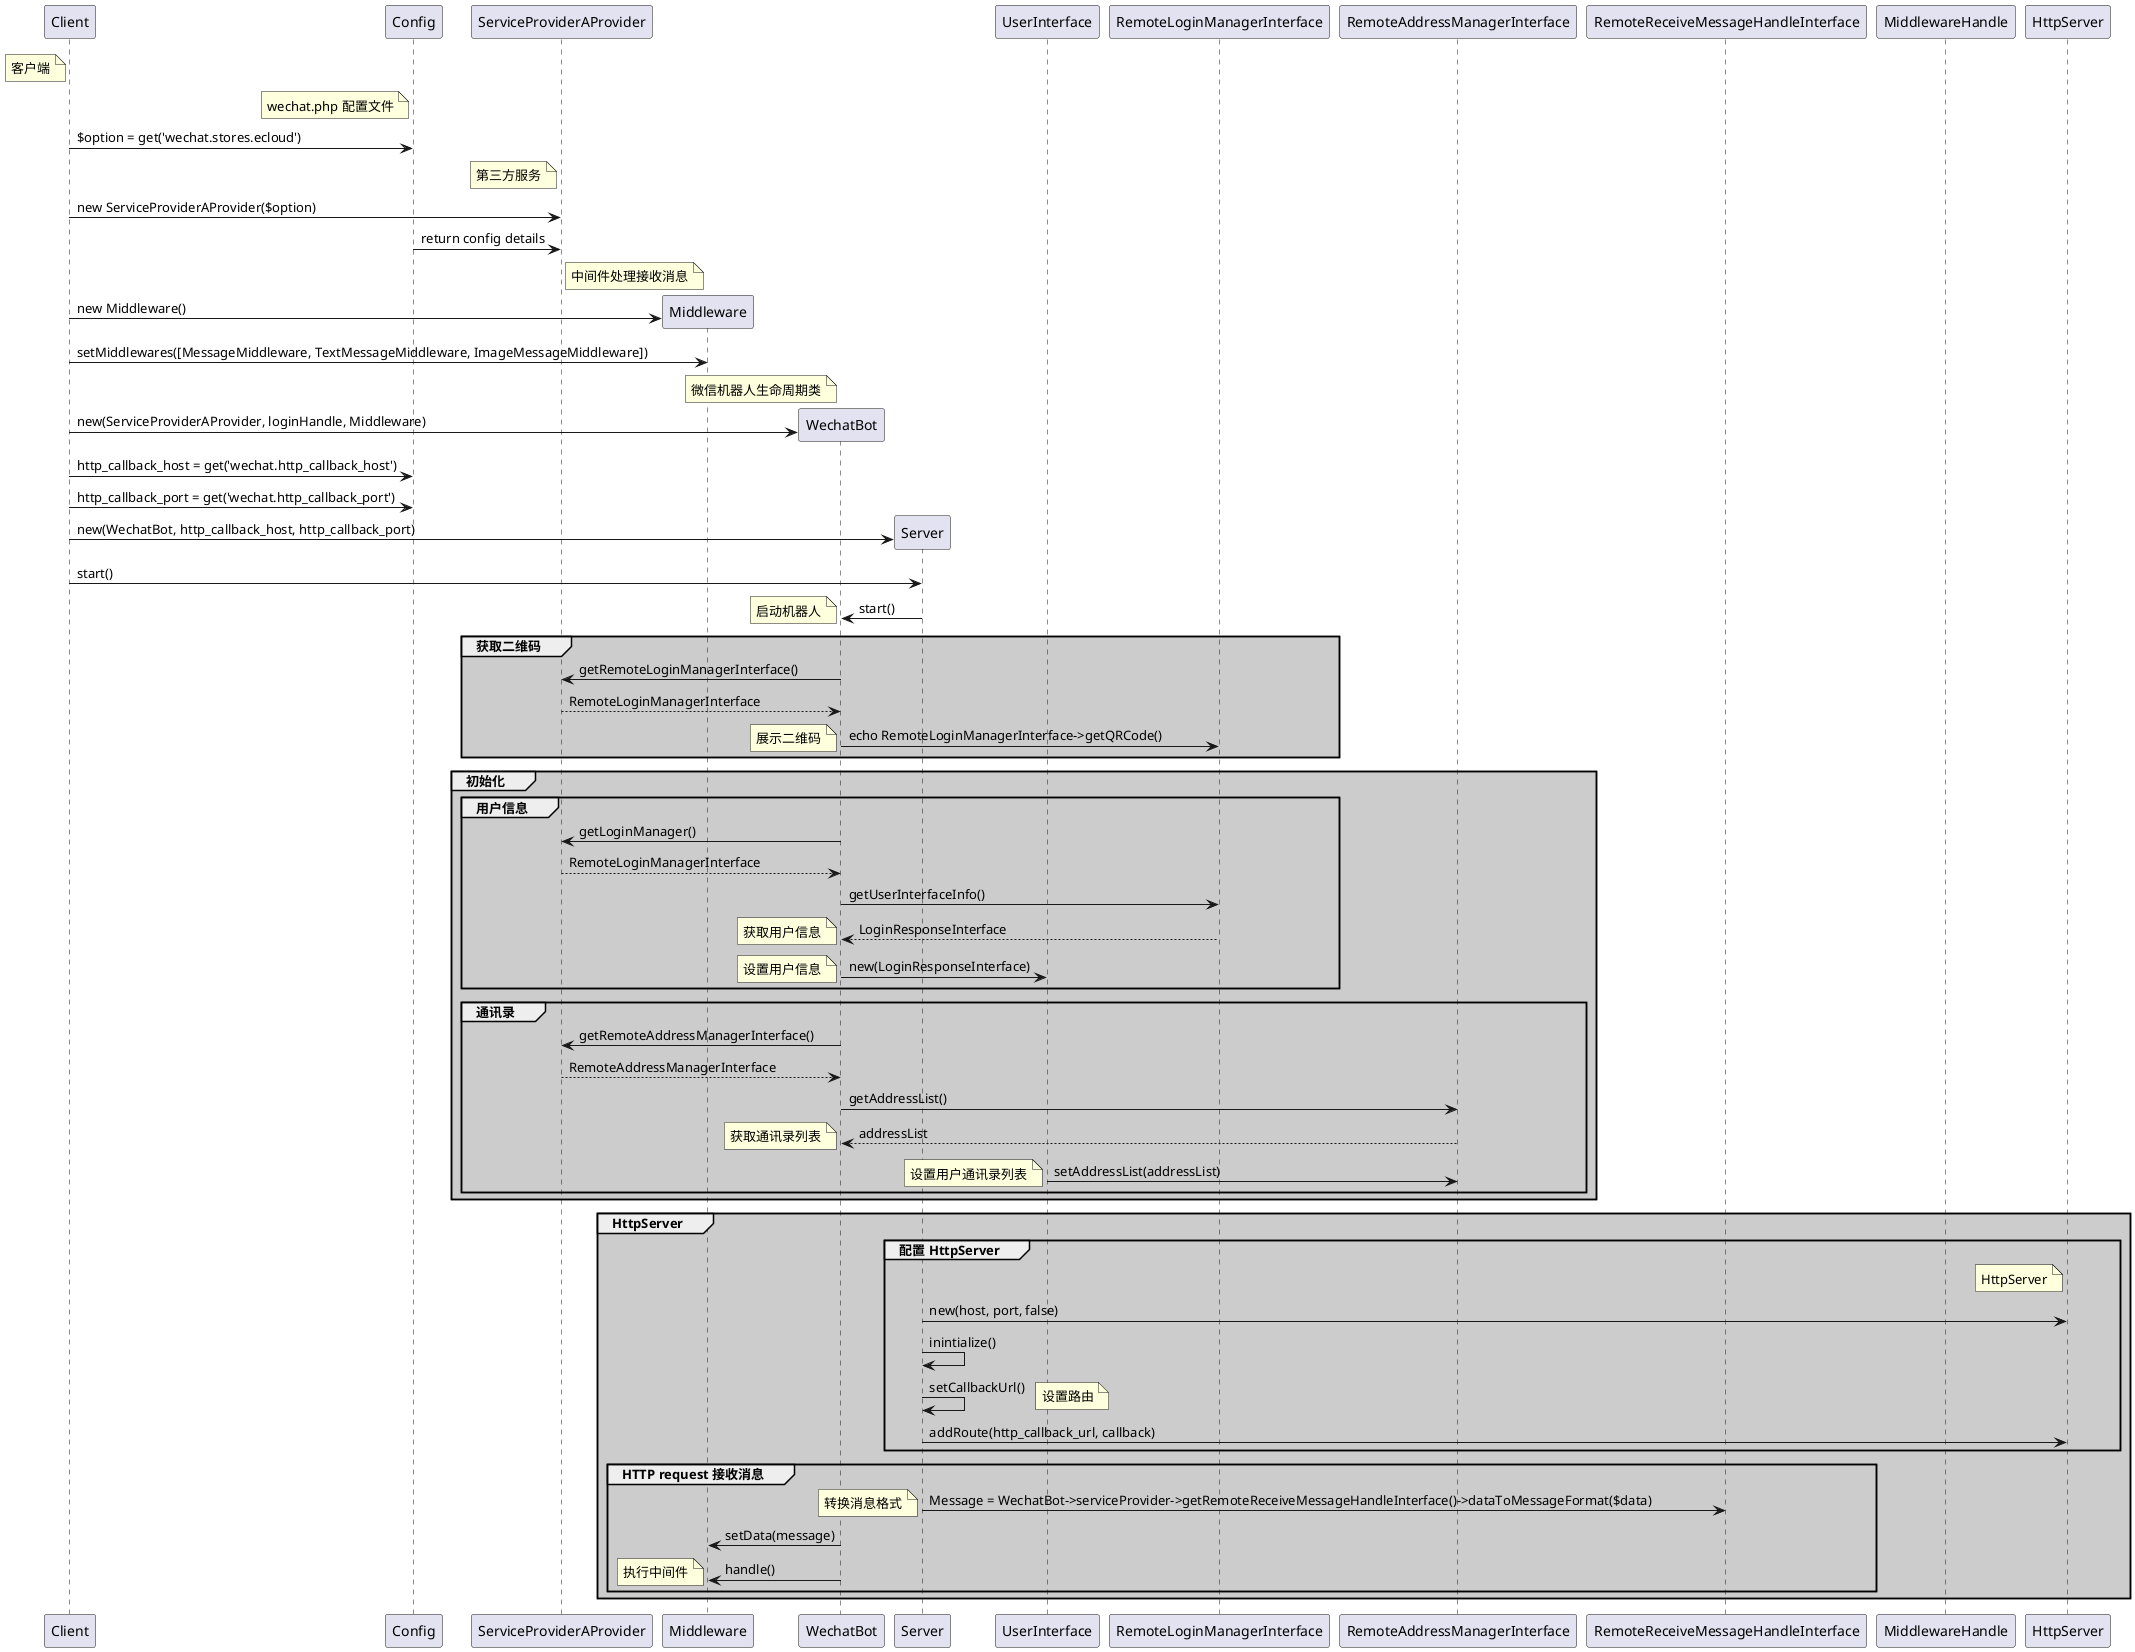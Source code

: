 @startuml

participant Client
participant Config
participant ServiceProviderAProvider
participant Middleware
participant WechatBot
participant Server
participant UserInterface
participant RemoteLoginManagerInterface
participant RemoteAddressManagerInterface
participant RemoteReceiveMessageHandleInterface
participant MiddlewareHandle
participant HttpServer


note left  Client : 客户端
note left  Config : wechat.php 配置文件
Client -> Config : $option = get('wechat.stores.ecloud')

note left  ServiceProviderAProvider : 第三方服务
Client -> ServiceProviderAProvider : new ServiceProviderAProvider($option)
Config -> ServiceProviderAProvider : return config details

create Middleware
note left  Middleware : 中间件处理接收消息
Client -> Middleware: new Middleware()
Client -> Middleware: setMiddlewares([MessageMiddleware, TextMessageMiddleware, ImageMessageMiddleware])

note left  WechatBot : 微信机器人生命周期类
create WechatBot
Client -> WechatBot : new(ServiceProviderAProvider, loginHandle, Middleware)

Client -> Config : http_callback_host = get('wechat.http_callback_host')
Client -> Config : http_callback_port = get('wechat.http_callback_port')

create Server
Client -> Server : new(WechatBot, http_callback_host, http_callback_port)
Client -> Server: start()

Server -> WechatBot : start()
note left : 启动机器人

group  #ccc 获取二维码
WechatBot -> ServiceProviderAProvider : getRemoteLoginManagerInterface()
return RemoteLoginManagerInterface

WechatBot -> RemoteLoginManagerInterface : echo RemoteLoginManagerInterface->getQRCode()
note left : 展示二维码
end

group #ccc 初始化
    group 用户信息
    WechatBot -> ServiceProviderAProvider : getLoginManager()
    return RemoteLoginManagerInterface

    WechatBot -> RemoteLoginManagerInterface : getUserInterfaceInfo()
    return LoginResponseInterface
    note left : 获取用户信息

    WechatBot -> UserInterface : new(LoginResponseInterface)
    note left : 设置用户信息
    end

    group  通讯录
    WechatBot -> ServiceProviderAProvider : getRemoteAddressManagerInterface()
        return RemoteAddressManagerInterface

    WechatBot -> RemoteAddressManagerInterface : getAddressList()
    return addressList
    note left : 获取通讯录列表

    UserInterface -> RemoteAddressManagerInterface : setAddressList(addressList)
    note left : 设置用户通讯录列表
    end

end

group #ccc HttpServer
    group #ccc 配置 HttpServer
    note left HttpServer: HttpServer
    Server -> HttpServer : new(host, port, false)
    Server -> Server : inintialize()

    Server -> Server : setCallbackUrl()
    note right : 设置路由

    Server -> HttpServer : addRoute(http_callback_url, callback)
    end
    group #ccc HTTP request 接收消息

    Server  -> RemoteReceiveMessageHandleInterface : Message = WechatBot->serviceProvider->getRemoteReceiveMessageHandleInterface()->dataToMessageFormat($data)
    note left : 转换消息格式

    WechatBot -> Middleware : setData(message)
    WechatBot -> Middleware : handle()
    note left : 执行中间件
    end group

end

@enduml
